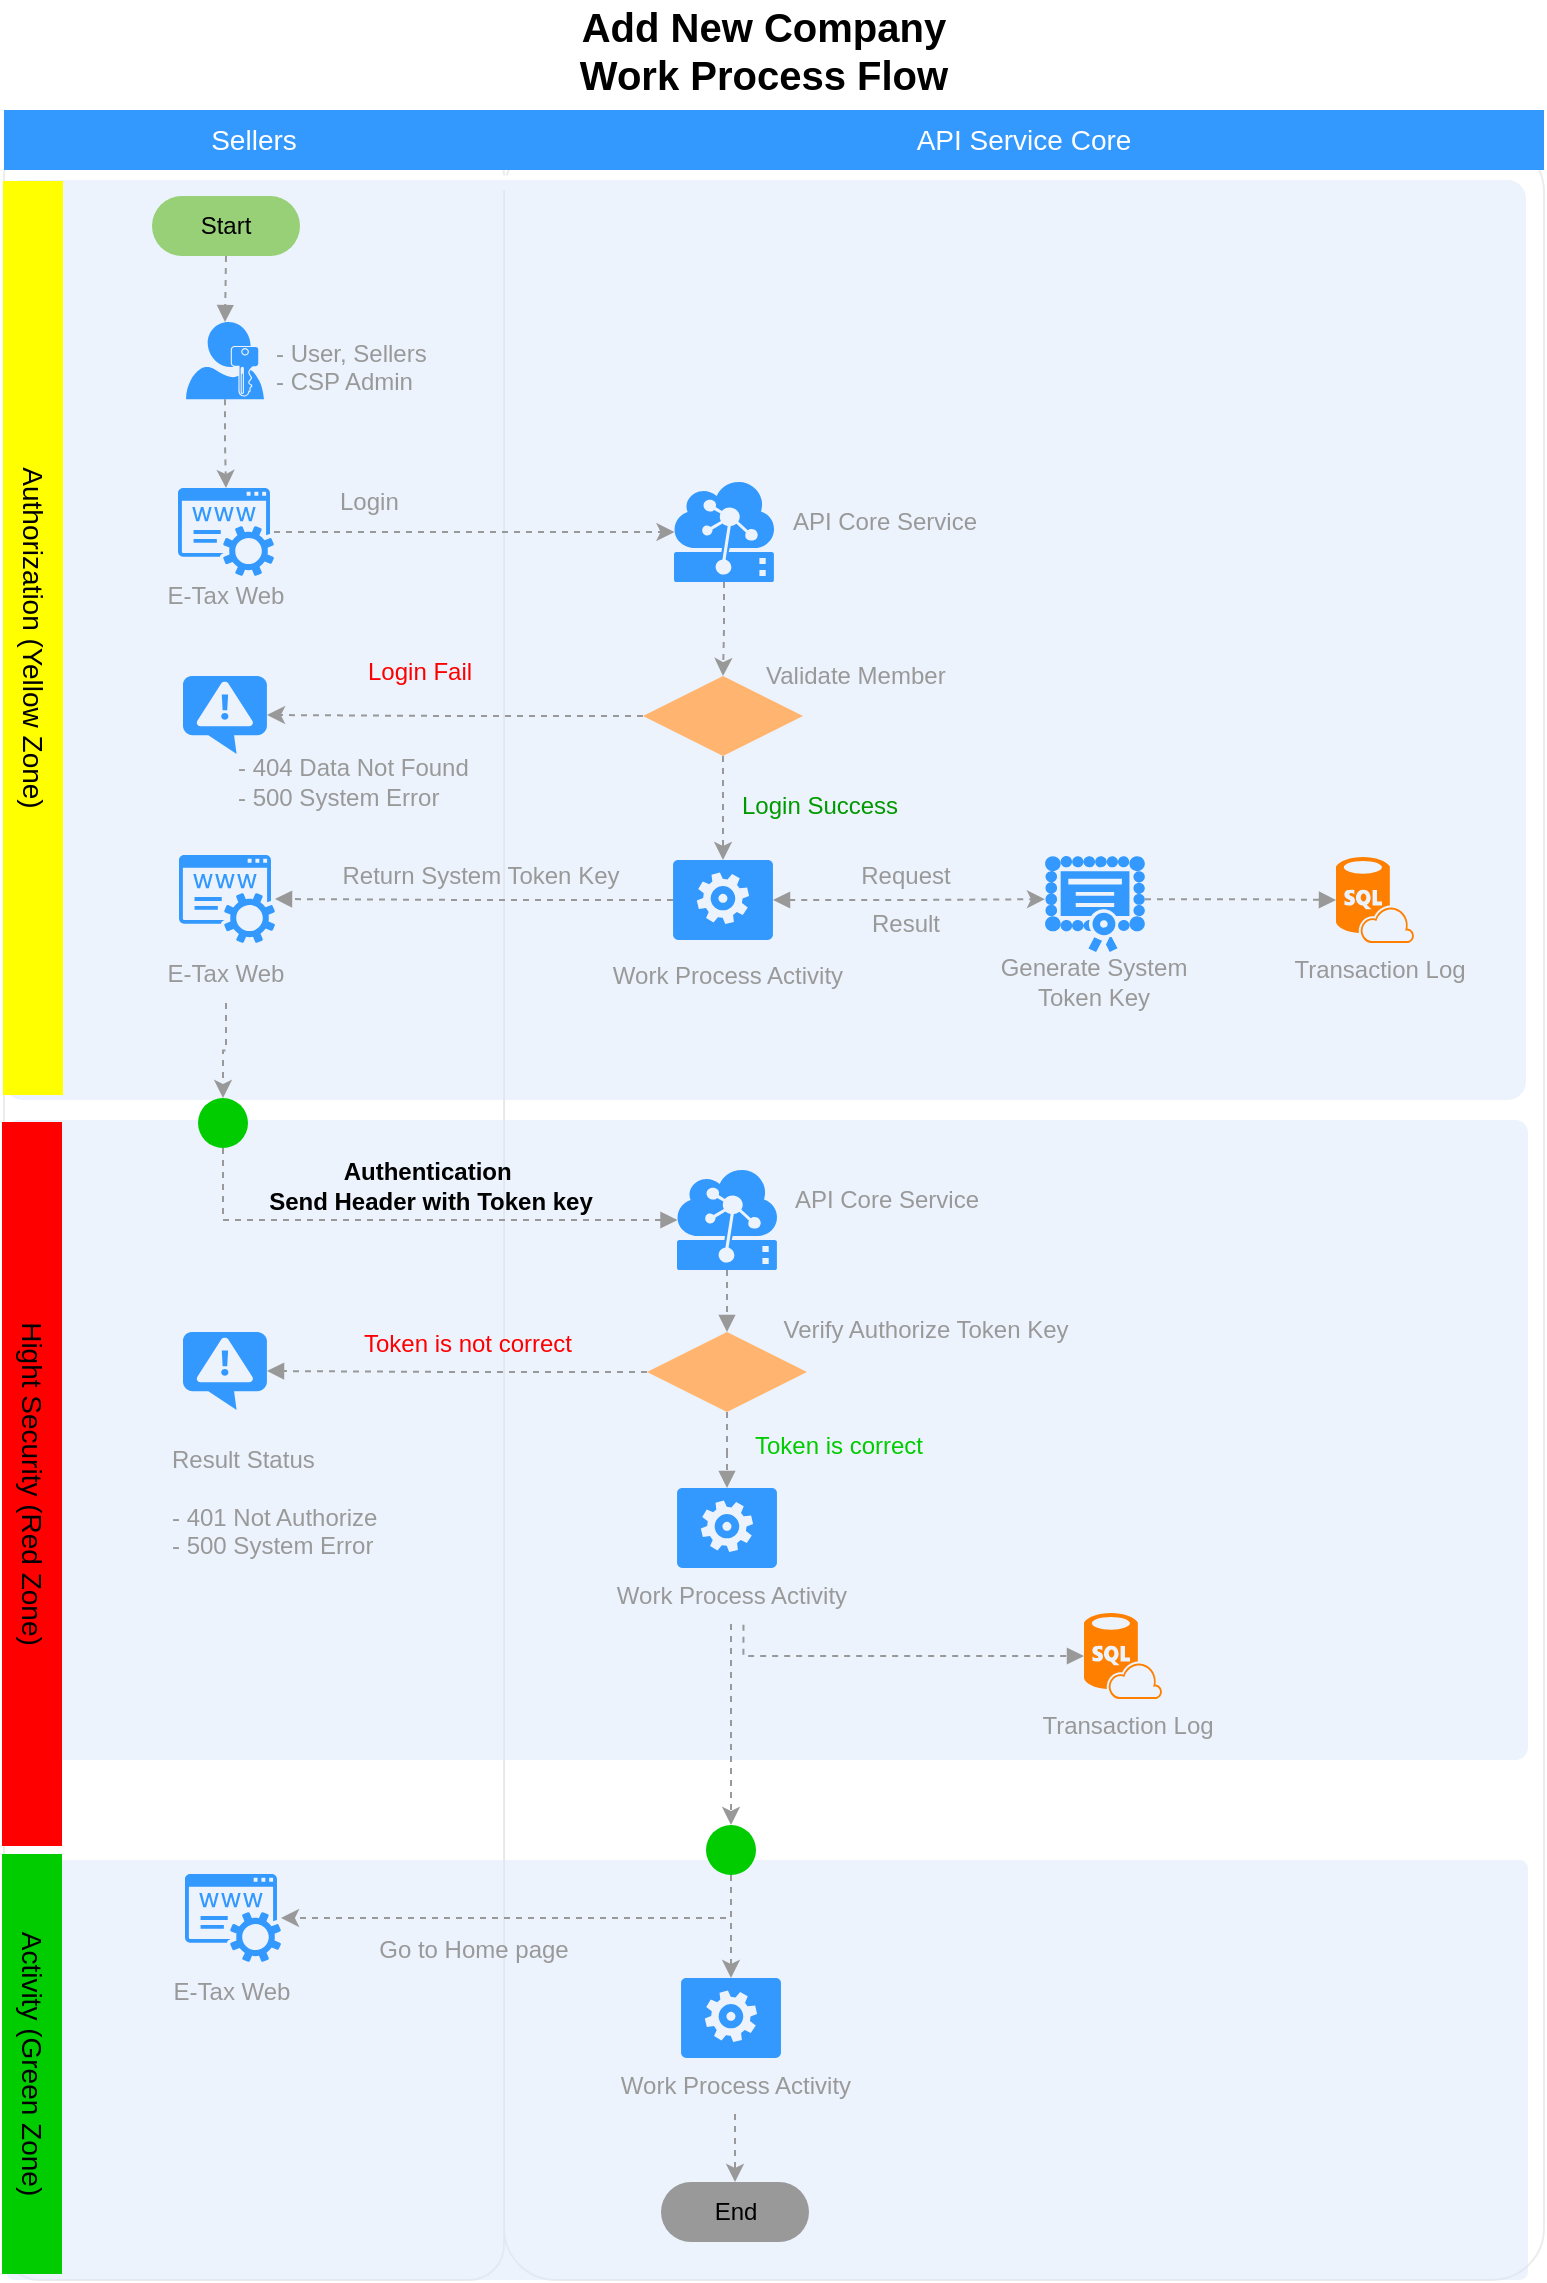 <mxfile version="10.8.0" type="github"><diagram id="Dl1dfu2-kZtuIZShn5Po" name="Page-1"><mxGraphModel dx="1220" dy="634" grid="1" gridSize="10" guides="1" tooltips="1" connect="1" arrows="1" fold="1" page="1" pageScale="1" pageWidth="827" pageHeight="1169" math="0" shadow="0"><root><mxCell id="0"/><mxCell id="1" parent="0"/><mxCell id="MPpWoLdECN-E_9_tOk1U-1" value="" style="rounded=1;whiteSpace=wrap;html=1;strokeColor=#E6E6E6;strokeWidth=1;fillColor=#FFFFFF;fontFamily=Helvetica;fontSize=14;fontColor=#FFB366;opacity=75;verticalAlign=top;fontStyle=1;arcSize=5;" vertex="1" parent="1"><mxGeometry x="290" y="80" width="520" height="1070" as="geometry"/></mxCell><mxCell id="MPpWoLdECN-E_9_tOk1U-2" value="" style="rounded=1;whiteSpace=wrap;html=1;strokeColor=#E6E6E6;strokeWidth=1;fillColor=#FFFFFF;fontFamily=Helvetica;fontSize=14;fontColor=#FFB366;opacity=75;verticalAlign=top;fontStyle=1;arcSize=7;" vertex="1" parent="1"><mxGeometry x="40" y="80" width="250" height="1070" as="geometry"/></mxCell><mxCell id="MPpWoLdECN-E_9_tOk1U-3" value="" style="shape=mxgraph.arrows.two_way_arrow_horizontal;html=1;verticalLabelPosition=bottom;verticalAlign=top;strokeWidth=2;strokeColor=none;dashed=1;fillColor=#FFFFFF;fontFamily=Verdana;fontSize=12;fontColor=#00BEF2" vertex="1" parent="1"><mxGeometry x="255.5" y="94" width="67" height="15" as="geometry"/></mxCell><mxCell id="MPpWoLdECN-E_9_tOk1U-4" value="" style="rounded=1;whiteSpace=wrap;html=1;strokeColor=none;strokeWidth=1;fillColor=#dae8fc;fontSize=12;align=center;arcSize=2;opacity=50;" vertex="1" parent="1"><mxGeometry x="41" y="940" width="761" height="210" as="geometry"/></mxCell><mxCell id="MPpWoLdECN-E_9_tOk1U-5" value="" style="rounded=1;whiteSpace=wrap;html=1;strokeColor=none;strokeWidth=1;fillColor=#dae8fc;fontSize=12;align=center;arcSize=2;opacity=50;" vertex="1" parent="1"><mxGeometry x="41" y="570" width="761" height="320" as="geometry"/></mxCell><mxCell id="MPpWoLdECN-E_9_tOk1U-6" value="" style="rounded=1;whiteSpace=wrap;html=1;strokeColor=none;strokeWidth=1;fillColor=#dae8fc;fontSize=12;align=center;arcSize=2;opacity=50;" vertex="1" parent="1"><mxGeometry x="40" y="100" width="761" height="460" as="geometry"/></mxCell><mxCell id="MPpWoLdECN-E_9_tOk1U-7" value="Add New Company&lt;br&gt;Work Process Flow" style="text;html=1;strokeColor=none;fillColor=none;align=center;verticalAlign=middle;whiteSpace=wrap;rounded=0;fontStyle=1;fontSize=20;" vertex="1" parent="1"><mxGeometry x="290" y="10" width="260" height="50" as="geometry"/></mxCell><mxCell id="MPpWoLdECN-E_9_tOk1U-8" style="edgeStyle=orthogonalEdgeStyle;rounded=0;orthogonalLoop=1;jettySize=auto;html=1;exitX=0.5;exitY=1;exitDx=0;exitDy=0;exitPerimeter=0;entryX=0.5;entryY=0;entryDx=0;entryDy=0;dashed=1;startArrow=none;startFill=0;endArrow=block;endFill=1;strokeColor=#999999;" edge="1" parent="1" source="MPpWoLdECN-E_9_tOk1U-9" target="MPpWoLdECN-E_9_tOk1U-48"><mxGeometry relative="1" as="geometry"/></mxCell><mxCell id="MPpWoLdECN-E_9_tOk1U-9" value="" style="shadow=0;dashed=0;html=1;strokeColor=none;labelPosition=center;verticalLabelPosition=bottom;verticalAlign=top;align=center;shape=mxgraph.mscae.cloud.iot_edge;fillColor=#3399FF;pointerEvents=1;fontSize=12;fontColor=#999999;" vertex="1" parent="1"><mxGeometry x="376.5" y="595" width="50" height="50" as="geometry"/></mxCell><mxCell id="MPpWoLdECN-E_9_tOk1U-10" value="" style="verticalLabelPosition=bottom;html=1;verticalAlign=top;align=center;strokeColor=none;fillColor=#3399FF;shape=mxgraph.azure.notification_topic;fontSize=12;fontColor=#999999;" vertex="1" parent="1"><mxGeometry x="129.5" y="676" width="42" height="39" as="geometry"/></mxCell><mxCell id="MPpWoLdECN-E_9_tOk1U-11" value="Result Status&lt;br&gt;&lt;br&gt;- 401 Not Authorize&lt;br&gt;- 500 System Error&lt;br&gt;" style="text;html=1;strokeColor=none;fillColor=none;align=left;verticalAlign=middle;whiteSpace=wrap;rounded=0;fontSize=12;fontColor=#999999;" vertex="1" parent="1"><mxGeometry x="122" y="722" width="143" height="77" as="geometry"/></mxCell><mxCell id="MPpWoLdECN-E_9_tOk1U-12" style="edgeStyle=orthogonalEdgeStyle;rounded=0;orthogonalLoop=1;jettySize=auto;html=1;fontSize=14;strokeColor=#999999;dashed=1;entryX=0.005;entryY=0.5;entryDx=0;entryDy=0;entryPerimeter=0;" edge="1" parent="1" source="MPpWoLdECN-E_9_tOk1U-70" target="MPpWoLdECN-E_9_tOk1U-20"><mxGeometry relative="1" as="geometry"><mxPoint x="521" y="303" as="targetPoint"/><mxPoint x="187" y="303" as="sourcePoint"/></mxGeometry></mxCell><mxCell id="MPpWoLdECN-E_9_tOk1U-13" value="Login" style="text;html=1;strokeColor=none;fillColor=none;align=left;verticalAlign=middle;whiteSpace=wrap;rounded=0;fontSize=12;fontColor=#999999;" vertex="1" parent="1"><mxGeometry x="205.5" y="251" width="59" height="20" as="geometry"/></mxCell><mxCell id="MPpWoLdECN-E_9_tOk1U-14" style="edgeStyle=orthogonalEdgeStyle;rounded=0;orthogonalLoop=1;jettySize=auto;html=1;exitX=0.5;exitY=1;exitDx=0;exitDy=0;dashed=1;strokeColor=#999999;exitPerimeter=0;" edge="1" parent="1" source="MPpWoLdECN-E_9_tOk1U-24" target="MPpWoLdECN-E_9_tOk1U-70"><mxGeometry relative="1" as="geometry"><mxPoint x="151" y="259" as="sourcePoint"/><mxPoint x="151" y="315" as="targetPoint"/></mxGeometry></mxCell><mxCell id="MPpWoLdECN-E_9_tOk1U-15" value="" style="group" vertex="1" connectable="0" parent="1"><mxGeometry x="675" y="428.5" width="108" height="79" as="geometry"/></mxCell><mxCell id="MPpWoLdECN-E_9_tOk1U-16" value="" style="group" vertex="1" connectable="0" parent="MPpWoLdECN-E_9_tOk1U-15"><mxGeometry width="108" height="79" as="geometry"/></mxCell><mxCell id="MPpWoLdECN-E_9_tOk1U-17" value="Transaction Log" style="text;html=1;strokeColor=none;fillColor=none;align=center;verticalAlign=middle;whiteSpace=wrap;rounded=0;fontSize=12;fontColor=#999999;" vertex="1" parent="MPpWoLdECN-E_9_tOk1U-16"><mxGeometry x="-1" y="52" width="108" height="29" as="geometry"/></mxCell><mxCell id="MPpWoLdECN-E_9_tOk1U-18" value="" style="verticalLabelPosition=bottom;html=1;verticalAlign=top;align=center;strokeColor=none;fillColor=#FF8000;shape=mxgraph.azure.sql_database_sql_azure;fontSize=12;fontColor=#999999;" vertex="1" parent="MPpWoLdECN-E_9_tOk1U-16"><mxGeometry x="31" y="10" width="39" height="43" as="geometry"/></mxCell><mxCell id="MPpWoLdECN-E_9_tOk1U-19" style="edgeStyle=orthogonalEdgeStyle;rounded=0;orthogonalLoop=1;jettySize=auto;html=1;exitX=0.5;exitY=1;exitDx=0;exitDy=0;exitPerimeter=0;entryX=0.5;entryY=0;entryDx=0;entryDy=0;dashed=1;strokeColor=#999999;" edge="1" parent="1" source="MPpWoLdECN-E_9_tOk1U-20" target="MPpWoLdECN-E_9_tOk1U-74"><mxGeometry relative="1" as="geometry"/></mxCell><mxCell id="MPpWoLdECN-E_9_tOk1U-20" value="" style="shadow=0;dashed=0;html=1;strokeColor=none;labelPosition=center;verticalLabelPosition=bottom;verticalAlign=top;align=center;shape=mxgraph.mscae.cloud.iot_edge;fillColor=#3399FF;pointerEvents=1;fontSize=12;fontColor=#999999;" vertex="1" parent="1"><mxGeometry x="375" y="251" width="50" height="50" as="geometry"/></mxCell><mxCell id="MPpWoLdECN-E_9_tOk1U-21" value="API Core Service" style="text;html=1;strokeColor=none;fillColor=none;align=center;verticalAlign=middle;whiteSpace=wrap;rounded=0;fontSize=12;fontColor=#999999;" vertex="1" parent="1"><mxGeometry x="430" y="256.5" width="101" height="29" as="geometry"/></mxCell><mxCell id="MPpWoLdECN-E_9_tOk1U-22" value="" style="group" vertex="1" connectable="0" parent="1"><mxGeometry x="131" y="171" width="162.5" height="50" as="geometry"/></mxCell><mxCell id="MPpWoLdECN-E_9_tOk1U-23" value="&lt;font color=&quot;#999999&quot; style=&quot;font-size: 12px&quot;&gt;- User, Sellers&lt;br&gt;- CSP Admin&lt;br&gt;&lt;br&gt;&lt;/font&gt;" style="text;html=1;strokeColor=none;fillColor=none;align=left;verticalAlign=middle;whiteSpace=wrap;rounded=0;fontSize=12;" vertex="1" parent="MPpWoLdECN-E_9_tOk1U-22"><mxGeometry x="42.5" y="10" width="120" height="40" as="geometry"/></mxCell><mxCell id="MPpWoLdECN-E_9_tOk1U-24" value="" style="pointerEvents=1;shadow=0;dashed=0;html=1;strokeColor=none;labelPosition=center;verticalLabelPosition=bottom;verticalAlign=top;align=center;shape=mxgraph.mscae.enterprise.user_permissions;fillColor=#3399FF;fontSize=14;" vertex="1" parent="MPpWoLdECN-E_9_tOk1U-22"><mxGeometry width="39" height="38.678" as="geometry"/></mxCell><mxCell id="MPpWoLdECN-E_9_tOk1U-25" value="" style="group" vertex="1" connectable="0" parent="1"><mxGeometry x="321.5" y="440" width="160" height="72" as="geometry"/></mxCell><mxCell id="MPpWoLdECN-E_9_tOk1U-26" value="" style="verticalLabelPosition=bottom;html=1;verticalAlign=top;align=center;strokeColor=none;fillColor=#3399FF;shape=mxgraph.azure.worker_role;fontSize=12;fontColor=#999999;" vertex="1" parent="MPpWoLdECN-E_9_tOk1U-25"><mxGeometry x="53" width="50" height="40" as="geometry"/></mxCell><mxCell id="MPpWoLdECN-E_9_tOk1U-27" value="Work Process Activity&lt;br&gt;" style="text;html=1;strokeColor=none;fillColor=none;align=center;verticalAlign=middle;whiteSpace=wrap;rounded=0;fontSize=12;fontColor=#999999;" vertex="1" parent="MPpWoLdECN-E_9_tOk1U-25"><mxGeometry y="43" width="160" height="29" as="geometry"/></mxCell><mxCell id="MPpWoLdECN-E_9_tOk1U-28" value="" style="group" vertex="1" connectable="0" parent="1"><mxGeometry x="527.5" y="431.5" width="114" height="81" as="geometry"/></mxCell><mxCell id="MPpWoLdECN-E_9_tOk1U-29" value="" style="group" vertex="1" connectable="0" parent="MPpWoLdECN-E_9_tOk1U-28"><mxGeometry width="114" height="81" as="geometry"/></mxCell><mxCell id="MPpWoLdECN-E_9_tOk1U-30" value="Generate System Token Key&lt;br&gt;" style="text;html=1;strokeColor=none;fillColor=none;align=center;verticalAlign=middle;whiteSpace=wrap;rounded=0;fontSize=12;fontColor=#999999;" vertex="1" parent="MPpWoLdECN-E_9_tOk1U-29"><mxGeometry y="54" width="114" height="30" as="geometry"/></mxCell><mxCell id="MPpWoLdECN-E_9_tOk1U-31" value="" style="pointerEvents=1;shadow=0;dashed=0;html=1;strokeColor=none;labelPosition=center;verticalLabelPosition=bottom;verticalAlign=top;align=center;shape=mxgraph.mscae.intune.inventory_license;fillColor=#3399FF;fontSize=14;" vertex="1" parent="MPpWoLdECN-E_9_tOk1U-28"><mxGeometry x="33" y="6.5" width="50" height="48" as="geometry"/></mxCell><mxCell id="MPpWoLdECN-E_9_tOk1U-32" style="edgeStyle=orthogonalEdgeStyle;rounded=0;orthogonalLoop=1;jettySize=auto;html=1;exitX=1;exitY=0.5;exitDx=0;exitDy=0;exitPerimeter=0;entryX=0;entryY=0.45;entryDx=0;entryDy=0;entryPerimeter=0;dashed=1;strokeColor=#999999;startArrow=block;startFill=1;" edge="1" parent="1" source="MPpWoLdECN-E_9_tOk1U-26" target="MPpWoLdECN-E_9_tOk1U-31"><mxGeometry relative="1" as="geometry"/></mxCell><mxCell id="MPpWoLdECN-E_9_tOk1U-33" value="Request" style="text;html=1;strokeColor=none;fillColor=none;align=center;verticalAlign=middle;whiteSpace=wrap;rounded=0;fontSize=12;fontColor=#999999;" vertex="1" parent="1"><mxGeometry x="461" y="438" width="60" height="20" as="geometry"/></mxCell><mxCell id="MPpWoLdECN-E_9_tOk1U-34" value="Result" style="text;html=1;strokeColor=none;fillColor=none;align=center;verticalAlign=middle;whiteSpace=wrap;rounded=0;fontSize=12;fontColor=#999999;" vertex="1" parent="1"><mxGeometry x="461" y="462" width="60" height="20" as="geometry"/></mxCell><mxCell id="MPpWoLdECN-E_9_tOk1U-35" style="edgeStyle=orthogonalEdgeStyle;rounded=0;orthogonalLoop=1;jettySize=auto;html=1;exitX=0;exitY=0.5;exitDx=0;exitDy=0;exitPerimeter=0;dashed=1;startArrow=none;startFill=0;strokeColor=#999999;endArrow=block;endFill=1;" edge="1" parent="1" source="MPpWoLdECN-E_9_tOk1U-26" target="MPpWoLdECN-E_9_tOk1U-37"><mxGeometry relative="1" as="geometry"><mxPoint x="171" y="460" as="targetPoint"/></mxGeometry></mxCell><mxCell id="MPpWoLdECN-E_9_tOk1U-36" value="" style="group" vertex="1" connectable="0" parent="1"><mxGeometry x="96" y="437.5" width="110" height="74" as="geometry"/></mxCell><mxCell id="MPpWoLdECN-E_9_tOk1U-37" value="" style="pointerEvents=1;shadow=0;dashed=0;html=1;strokeColor=none;fillColor=#3399FF;labelPosition=center;verticalLabelPosition=bottom;verticalAlign=top;outlineConnect=0;align=center;shape=mxgraph.office.services.registrar_service;" vertex="1" parent="MPpWoLdECN-E_9_tOk1U-36"><mxGeometry x="31.5" width="48" height="44" as="geometry"/></mxCell><mxCell id="MPpWoLdECN-E_9_tOk1U-38" value="E-Tax Web" style="text;html=1;strokeColor=none;fillColor=none;align=center;verticalAlign=middle;whiteSpace=wrap;rounded=0;fontSize=12;fontColor=#999999;" vertex="1" parent="MPpWoLdECN-E_9_tOk1U-36"><mxGeometry y="44" width="110" height="30" as="geometry"/></mxCell><mxCell id="MPpWoLdECN-E_9_tOk1U-39" value="Return System Token Key&lt;br&gt;" style="text;html=1;strokeColor=none;fillColor=none;align=center;verticalAlign=middle;whiteSpace=wrap;rounded=0;fontSize=12;fontColor=#999999;" vertex="1" parent="1"><mxGeometry x="188" y="435.5" width="181" height="24" as="geometry"/></mxCell><mxCell id="MPpWoLdECN-E_9_tOk1U-40" style="edgeStyle=orthogonalEdgeStyle;rounded=0;orthogonalLoop=1;jettySize=auto;html=1;exitX=0.5;exitY=1;exitDx=0;exitDy=0;entryX=0.005;entryY=0.5;entryDx=0;entryDy=0;dashed=1;startArrow=none;startFill=0;endArrow=block;endFill=1;strokeColor=#999999;entryPerimeter=0;" edge="1" parent="1" source="MPpWoLdECN-E_9_tOk1U-78" target="MPpWoLdECN-E_9_tOk1U-9"><mxGeometry relative="1" as="geometry"><mxPoint x="368" y="622" as="targetPoint"/></mxGeometry></mxCell><mxCell id="MPpWoLdECN-E_9_tOk1U-41" style="edgeStyle=orthogonalEdgeStyle;rounded=0;orthogonalLoop=1;jettySize=auto;html=1;exitX=1;exitY=0.45;exitDx=0;exitDy=0;exitPerimeter=0;entryX=0;entryY=0.5;entryDx=0;entryDy=0;entryPerimeter=0;dashed=1;startArrow=none;startFill=0;endArrow=block;endFill=1;strokeColor=#999999;" edge="1" parent="1" source="MPpWoLdECN-E_9_tOk1U-31" target="MPpWoLdECN-E_9_tOk1U-18"><mxGeometry relative="1" as="geometry"/></mxCell><mxCell id="MPpWoLdECN-E_9_tOk1U-42" value="" style="group" vertex="1" connectable="0" parent="1"><mxGeometry x="540" y="899.5" width="108" height="79" as="geometry"/></mxCell><mxCell id="MPpWoLdECN-E_9_tOk1U-43" value="" style="group" vertex="1" connectable="0" parent="MPpWoLdECN-E_9_tOk1U-42"><mxGeometry width="108" height="79" as="geometry"/></mxCell><mxCell id="MPpWoLdECN-E_9_tOk1U-44" value="Transaction Log" style="text;html=1;strokeColor=none;fillColor=none;align=center;verticalAlign=middle;whiteSpace=wrap;rounded=0;fontSize=12;fontColor=#999999;" vertex="1" parent="MPpWoLdECN-E_9_tOk1U-43"><mxGeometry x="8" y="-41" width="108" height="29" as="geometry"/></mxCell><mxCell id="MPpWoLdECN-E_9_tOk1U-45" value="" style="verticalLabelPosition=bottom;html=1;verticalAlign=top;align=center;strokeColor=none;fillColor=#FF8000;shape=mxgraph.azure.sql_database_sql_azure;fontSize=12;fontColor=#999999;" vertex="1" parent="MPpWoLdECN-E_9_tOk1U-43"><mxGeometry x="40" y="-83" width="39" height="43" as="geometry"/></mxCell><mxCell id="MPpWoLdECN-E_9_tOk1U-46" style="edgeStyle=orthogonalEdgeStyle;rounded=0;orthogonalLoop=1;jettySize=auto;html=1;exitX=0.5;exitY=1;exitDx=0;exitDy=0;dashed=1;startArrow=none;startFill=0;endArrow=block;endFill=1;strokeColor=#999999;" edge="1" parent="1" source="MPpWoLdECN-E_9_tOk1U-48" target="MPpWoLdECN-E_9_tOk1U-55"><mxGeometry relative="1" as="geometry"/></mxCell><mxCell id="MPpWoLdECN-E_9_tOk1U-47" style="edgeStyle=orthogonalEdgeStyle;rounded=0;orthogonalLoop=1;jettySize=auto;html=1;exitX=0;exitY=0.5;exitDx=0;exitDy=0;entryX=1;entryY=0.5;entryDx=0;entryDy=0;entryPerimeter=0;dashed=1;startArrow=none;startFill=0;endArrow=block;endFill=1;strokeColor=#999999;" edge="1" parent="1" source="MPpWoLdECN-E_9_tOk1U-48" target="MPpWoLdECN-E_9_tOk1U-10"><mxGeometry relative="1" as="geometry"/></mxCell><mxCell id="MPpWoLdECN-E_9_tOk1U-48" value="" style="rhombus;whiteSpace=wrap;html=1;strokeColor=none;strokeWidth=1;fillColor=#FFB570;fontSize=12;fontColor=#999999;align=left;" vertex="1" parent="1"><mxGeometry x="361.5" y="676" width="80" height="40" as="geometry"/></mxCell><mxCell id="MPpWoLdECN-E_9_tOk1U-49" value="Authentication&amp;nbsp;&lt;br&gt;Send Header with Token key&lt;br&gt;" style="text;html=1;strokeColor=none;fillColor=none;align=center;verticalAlign=middle;whiteSpace=wrap;rounded=0;fontSize=12;fontColor=#000000;fontStyle=1" vertex="1" parent="1"><mxGeometry x="157" y="586" width="193" height="34" as="geometry"/></mxCell><mxCell id="MPpWoLdECN-E_9_tOk1U-50" value="API Core Service" style="text;html=1;strokeColor=none;fillColor=none;align=center;verticalAlign=middle;whiteSpace=wrap;rounded=0;fontSize=12;fontColor=#999999;" vertex="1" parent="1"><mxGeometry x="431" y="595.5" width="101" height="29" as="geometry"/></mxCell><mxCell id="MPpWoLdECN-E_9_tOk1U-51" value="Token is correct" style="text;html=1;strokeColor=none;fillColor=none;align=center;verticalAlign=middle;whiteSpace=wrap;rounded=0;fontSize=12;fontColor=#00CC00;" vertex="1" parent="1"><mxGeometry x="407" y="718.5" width="101" height="29" as="geometry"/></mxCell><mxCell id="MPpWoLdECN-E_9_tOk1U-52" value="Verify Authorize Token Key" style="text;html=1;strokeColor=none;fillColor=none;align=center;verticalAlign=middle;whiteSpace=wrap;rounded=0;fontSize=12;fontColor=#999999;" vertex="1" parent="1"><mxGeometry x="421" y="660" width="160" height="29" as="geometry"/></mxCell><mxCell id="MPpWoLdECN-E_9_tOk1U-53" value="Token is not correct" style="text;html=1;strokeColor=none;fillColor=none;align=center;verticalAlign=middle;whiteSpace=wrap;rounded=0;fontSize=12;fontColor=#FF0000;" vertex="1" parent="1"><mxGeometry x="210" y="667" width="124" height="29" as="geometry"/></mxCell><mxCell id="MPpWoLdECN-E_9_tOk1U-54" value="" style="group" vertex="1" connectable="0" parent="1"><mxGeometry x="323.5" y="786" width="160" height="72" as="geometry"/></mxCell><mxCell id="MPpWoLdECN-E_9_tOk1U-55" value="" style="verticalLabelPosition=bottom;html=1;verticalAlign=top;align=center;strokeColor=none;fillColor=#3399FF;shape=mxgraph.azure.worker_role;fontSize=12;fontColor=#999999;" vertex="1" parent="MPpWoLdECN-E_9_tOk1U-54"><mxGeometry x="53" y="-32" width="50" height="40" as="geometry"/></mxCell><mxCell id="MPpWoLdECN-E_9_tOk1U-56" value="Work Process Activity&lt;br&gt;" style="text;html=1;strokeColor=none;fillColor=none;align=center;verticalAlign=middle;whiteSpace=wrap;rounded=0;fontSize=12;fontColor=#999999;" vertex="1" parent="MPpWoLdECN-E_9_tOk1U-54"><mxGeometry y="7" width="160" height="29" as="geometry"/></mxCell><mxCell id="MPpWoLdECN-E_9_tOk1U-57" style="edgeStyle=orthogonalEdgeStyle;rounded=0;orthogonalLoop=1;jettySize=auto;html=1;exitX=0.539;exitY=1.013;exitDx=0;exitDy=0;entryX=0;entryY=0.5;entryDx=0;entryDy=0;entryPerimeter=0;dashed=1;startArrow=none;startFill=0;endArrow=block;endFill=1;strokeColor=#999999;exitPerimeter=0;" edge="1" parent="1" source="MPpWoLdECN-E_9_tOk1U-56" target="MPpWoLdECN-E_9_tOk1U-45"><mxGeometry relative="1" as="geometry"><Array as="points"><mxPoint x="410" y="838"/></Array></mxGeometry></mxCell><mxCell id="MPpWoLdECN-E_9_tOk1U-58" value="" style="group" vertex="1" connectable="0" parent="1"><mxGeometry x="99" y="947" width="110" height="74" as="geometry"/></mxCell><mxCell id="MPpWoLdECN-E_9_tOk1U-59" value="" style="pointerEvents=1;shadow=0;dashed=0;html=1;strokeColor=none;fillColor=#3399FF;labelPosition=center;verticalLabelPosition=bottom;verticalAlign=top;outlineConnect=0;align=center;shape=mxgraph.office.services.registrar_service;" vertex="1" parent="MPpWoLdECN-E_9_tOk1U-58"><mxGeometry x="31.5" width="48" height="44" as="geometry"/></mxCell><mxCell id="MPpWoLdECN-E_9_tOk1U-60" value="E-Tax Web" style="text;html=1;strokeColor=none;fillColor=none;align=center;verticalAlign=middle;whiteSpace=wrap;rounded=0;fontSize=12;fontColor=#999999;" vertex="1" parent="MPpWoLdECN-E_9_tOk1U-58"><mxGeometry y="44" width="110" height="30" as="geometry"/></mxCell><mxCell id="MPpWoLdECN-E_9_tOk1U-61" value="Go to Home page" style="text;html=1;strokeColor=none;fillColor=none;align=center;verticalAlign=middle;whiteSpace=wrap;rounded=0;fontSize=12;fontColor=#999999;" vertex="1" parent="1"><mxGeometry x="212.5" y="970" width="124" height="29" as="geometry"/></mxCell><mxCell id="MPpWoLdECN-E_9_tOk1U-62" value="End" style="rounded=1;whiteSpace=wrap;html=1;fontColor=#000000;align=center;arcSize=50;labelBackgroundColor=none;fillColor=#999999;strokeColor=none;" vertex="1" parent="1"><mxGeometry x="368.5" y="1101" width="74" height="30" as="geometry"/></mxCell><mxCell id="MPpWoLdECN-E_9_tOk1U-63" style="edgeStyle=orthogonalEdgeStyle;rounded=0;orthogonalLoop=1;jettySize=auto;html=1;exitX=0.5;exitY=1;exitDx=0;exitDy=0;entryX=0.5;entryY=0;entryDx=0;entryDy=0;entryPerimeter=0;dashed=1;startArrow=none;startFill=0;endArrow=block;endFill=1;strokeColor=#999999;fontColor=#000000;" edge="1" parent="1" source="MPpWoLdECN-E_9_tOk1U-64" target="MPpWoLdECN-E_9_tOk1U-24"><mxGeometry relative="1" as="geometry"/></mxCell><mxCell id="MPpWoLdECN-E_9_tOk1U-64" value="Start" style="rounded=1;whiteSpace=wrap;html=1;fontColor=#000000;align=center;arcSize=50;labelBackgroundColor=none;fillColor=#97D077;strokeColor=none;" vertex="1" parent="1"><mxGeometry x="114" y="108" width="74" height="30" as="geometry"/></mxCell><mxCell id="MPpWoLdECN-E_9_tOk1U-65" value="Login Success&lt;br&gt;" style="text;html=1;strokeColor=none;fillColor=none;align=left;verticalAlign=middle;whiteSpace=wrap;rounded=0;fontSize=12;fontColor=#009900;" vertex="1" parent="1"><mxGeometry x="407" y="396" width="102" height="34" as="geometry"/></mxCell><mxCell id="MPpWoLdECN-E_9_tOk1U-66" style="edgeStyle=orthogonalEdgeStyle;rounded=0;orthogonalLoop=1;jettySize=auto;html=1;exitX=0.5;exitY=1;exitDx=0;exitDy=0;strokeColor=#999999;dashed=1;" edge="1" parent="1" source="MPpWoLdECN-E_9_tOk1U-86" target="MPpWoLdECN-E_9_tOk1U-59"><mxGeometry relative="1" as="geometry"><Array as="points"><mxPoint x="404" y="969"/></Array></mxGeometry></mxCell><mxCell id="MPpWoLdECN-E_9_tOk1U-67" style="edgeStyle=orthogonalEdgeStyle;rounded=0;orthogonalLoop=1;jettySize=auto;html=1;exitX=0.5;exitY=1;exitDx=0;exitDy=0;entryX=0.5;entryY=0;entryDx=0;entryDy=0;dashed=1;strokeColor=#999999;" edge="1" parent="1" source="MPpWoLdECN-E_9_tOk1U-86" target="MPpWoLdECN-E_9_tOk1U-86"><mxGeometry relative="1" as="geometry"><mxPoint x="404" y="997" as="targetPoint"/></mxGeometry></mxCell><mxCell id="MPpWoLdECN-E_9_tOk1U-68" value="Hight Security (Red Zone)" style="whiteSpace=wrap;html=1;dashed=1;strokeColor=none;strokeWidth=2;fillColor=#FF0000;fontFamily=Helvetica;fontSize=14;fontColor=#000000;fontStyle=0;rotation=90;" vertex="1" parent="1"><mxGeometry x="-127" y="737" width="362" height="30" as="geometry"/></mxCell><mxCell id="MPpWoLdECN-E_9_tOk1U-69" value="" style="group" vertex="1" connectable="0" parent="1"><mxGeometry x="95.5" y="254" width="110" height="69" as="geometry"/></mxCell><mxCell id="MPpWoLdECN-E_9_tOk1U-70" value="" style="pointerEvents=1;shadow=0;dashed=0;html=1;strokeColor=none;fillColor=#3399FF;labelPosition=center;verticalLabelPosition=bottom;verticalAlign=top;outlineConnect=0;align=center;shape=mxgraph.office.services.registrar_service;" vertex="1" parent="MPpWoLdECN-E_9_tOk1U-69"><mxGeometry x="31.5" width="48" height="44" as="geometry"/></mxCell><mxCell id="MPpWoLdECN-E_9_tOk1U-71" value="E-Tax Web" style="text;html=1;strokeColor=none;fillColor=none;align=center;verticalAlign=middle;whiteSpace=wrap;rounded=0;fontSize=12;fontColor=#999999;" vertex="1" parent="MPpWoLdECN-E_9_tOk1U-69"><mxGeometry y="39" width="110" height="30" as="geometry"/></mxCell><mxCell id="MPpWoLdECN-E_9_tOk1U-72" style="edgeStyle=orthogonalEdgeStyle;rounded=0;orthogonalLoop=1;jettySize=auto;html=1;exitX=0.5;exitY=1;exitDx=0;exitDy=0;entryX=0.5;entryY=0;entryDx=0;entryDy=0;entryPerimeter=0;dashed=1;strokeColor=#999999;fontColor=#00CC00;" edge="1" parent="1" source="MPpWoLdECN-E_9_tOk1U-74" target="MPpWoLdECN-E_9_tOk1U-26"><mxGeometry relative="1" as="geometry"/></mxCell><mxCell id="MPpWoLdECN-E_9_tOk1U-73" style="edgeStyle=orthogonalEdgeStyle;rounded=0;orthogonalLoop=1;jettySize=auto;html=1;exitX=0;exitY=0.5;exitDx=0;exitDy=0;entryX=1;entryY=0.5;entryDx=0;entryDy=0;entryPerimeter=0;dashed=1;strokeColor=#999999;fontColor=#00CC00;" edge="1" parent="1" source="MPpWoLdECN-E_9_tOk1U-74" target="MPpWoLdECN-E_9_tOk1U-75"><mxGeometry relative="1" as="geometry"/></mxCell><mxCell id="MPpWoLdECN-E_9_tOk1U-74" value="" style="rhombus;whiteSpace=wrap;html=1;strokeColor=none;strokeWidth=1;fillColor=#FFB570;fontSize=12;fontColor=#999999;align=left;" vertex="1" parent="1"><mxGeometry x="359.5" y="348" width="80" height="40" as="geometry"/></mxCell><mxCell id="MPpWoLdECN-E_9_tOk1U-75" value="" style="verticalLabelPosition=bottom;html=1;verticalAlign=top;align=center;strokeColor=none;fillColor=#3399FF;shape=mxgraph.azure.notification_topic;fontSize=12;fontColor=#999999;" vertex="1" parent="1"><mxGeometry x="129.5" y="348" width="42" height="39" as="geometry"/></mxCell><mxCell id="MPpWoLdECN-E_9_tOk1U-76" value="- 404 Data Not Found&lt;br&gt;- 500 System Error&lt;br&gt;" style="text;html=1;strokeColor=none;fillColor=none;align=left;verticalAlign=middle;whiteSpace=wrap;rounded=0;fontSize=12;fontColor=#999999;" vertex="1" parent="1"><mxGeometry x="155" y="383" width="143" height="35" as="geometry"/></mxCell><mxCell id="MPpWoLdECN-E_9_tOk1U-77" value="Validate Member&lt;br&gt;" style="text;html=1;strokeColor=none;fillColor=none;align=left;verticalAlign=middle;whiteSpace=wrap;rounded=0;fontSize=12;fontColor=#999999;" vertex="1" parent="1"><mxGeometry x="419" y="331" width="102" height="34" as="geometry"/></mxCell><mxCell id="MPpWoLdECN-E_9_tOk1U-78" value="" style="ellipse;whiteSpace=wrap;html=1;aspect=fixed;fillColor=#00CC00;fontColor=#000000;align=center;strokeColor=none;" vertex="1" parent="1"><mxGeometry x="137" y="559" width="25" height="25" as="geometry"/></mxCell><mxCell id="MPpWoLdECN-E_9_tOk1U-79" style="edgeStyle=orthogonalEdgeStyle;rounded=0;orthogonalLoop=1;jettySize=auto;html=1;exitX=0.5;exitY=1;exitDx=0;exitDy=0;entryX=0.5;entryY=0;entryDx=0;entryDy=0;dashed=1;strokeColor=#999999;fontColor=#000000;" edge="1" parent="1" source="MPpWoLdECN-E_9_tOk1U-38" target="MPpWoLdECN-E_9_tOk1U-78"><mxGeometry relative="1" as="geometry"/></mxCell><mxCell id="MPpWoLdECN-E_9_tOk1U-80" value="Activity (Green Zone)" style="whiteSpace=wrap;html=1;dashed=1;strokeColor=none;strokeWidth=2;fillColor=#00CC00;fontFamily=Helvetica;fontSize=14;fontColor=#000000;fontStyle=0;rotation=90;" vertex="1" parent="1"><mxGeometry x="-51" y="1027" width="210" height="30" as="geometry"/></mxCell><mxCell id="MPpWoLdECN-E_9_tOk1U-81" value="" style="group" vertex="1" connectable="0" parent="1"><mxGeometry x="325.5" y="999" width="160" height="68" as="geometry"/></mxCell><mxCell id="MPpWoLdECN-E_9_tOk1U-82" value="" style="verticalLabelPosition=bottom;html=1;verticalAlign=top;align=center;strokeColor=none;fillColor=#3399FF;shape=mxgraph.azure.worker_role;fontSize=12;fontColor=#999999;" vertex="1" parent="MPpWoLdECN-E_9_tOk1U-81"><mxGeometry x="53" width="50" height="40" as="geometry"/></mxCell><mxCell id="MPpWoLdECN-E_9_tOk1U-83" value="Work Process Activity&lt;br&gt;" style="text;html=1;strokeColor=none;fillColor=none;align=center;verticalAlign=middle;whiteSpace=wrap;rounded=0;fontSize=12;fontColor=#999999;" vertex="1" parent="MPpWoLdECN-E_9_tOk1U-81"><mxGeometry y="39" width="160" height="29" as="geometry"/></mxCell><mxCell id="MPpWoLdECN-E_9_tOk1U-84" style="edgeStyle=orthogonalEdgeStyle;rounded=0;orthogonalLoop=1;jettySize=auto;html=1;exitX=0.5;exitY=1;exitDx=0;exitDy=0;entryX=0.5;entryY=0;entryDx=0;entryDy=0;strokeColor=#999999;dashed=1;" edge="1" parent="1" source="MPpWoLdECN-E_9_tOk1U-83" target="MPpWoLdECN-E_9_tOk1U-62"><mxGeometry relative="1" as="geometry"/></mxCell><mxCell id="MPpWoLdECN-E_9_tOk1U-85" style="edgeStyle=orthogonalEdgeStyle;rounded=0;orthogonalLoop=1;jettySize=auto;html=1;exitX=0.5;exitY=1;exitDx=0;exitDy=0;entryX=0.5;entryY=0;entryDx=0;entryDy=0;entryPerimeter=0;dashed=1;strokeColor=#999999;" edge="1" parent="1" source="MPpWoLdECN-E_9_tOk1U-86" target="MPpWoLdECN-E_9_tOk1U-82"><mxGeometry relative="1" as="geometry"/></mxCell><mxCell id="MPpWoLdECN-E_9_tOk1U-86" value="" style="ellipse;whiteSpace=wrap;html=1;aspect=fixed;fillColor=#00CC00;fontColor=#000000;align=center;strokeColor=none;" vertex="1" parent="1"><mxGeometry x="391" y="922.5" width="25" height="25" as="geometry"/></mxCell><mxCell id="MPpWoLdECN-E_9_tOk1U-87" style="edgeStyle=orthogonalEdgeStyle;rounded=0;orthogonalLoop=1;jettySize=auto;html=1;exitX=0.5;exitY=1;exitDx=0;exitDy=0;entryX=0.5;entryY=0;entryDx=0;entryDy=0;dashed=1;strokeColor=#999999;entryPerimeter=0;" edge="1" parent="1" source="MPpWoLdECN-E_9_tOk1U-56" target="MPpWoLdECN-E_9_tOk1U-86"><mxGeometry relative="1" as="geometry"><mxPoint x="404" y="851" as="sourcePoint"/><mxPoint x="404" y="999" as="targetPoint"/></mxGeometry></mxCell><mxCell id="MPpWoLdECN-E_9_tOk1U-88" value="Sellers" style="whiteSpace=wrap;html=1;dashed=1;strokeColor=none;strokeWidth=2;fillColor=#3399FF;fontFamily=Helvetica;fontSize=14;fontColor=#FFFFFF;fontStyle=0" vertex="1" parent="1"><mxGeometry x="40" y="65" width="250" height="30" as="geometry"/></mxCell><mxCell id="MPpWoLdECN-E_9_tOk1U-89" value="API Service Core" style="whiteSpace=wrap;html=1;dashed=1;strokeColor=none;strokeWidth=2;fillColor=#3399FF;fontFamily=Helvetica;fontSize=14;fontColor=#FFFFFF;fontStyle=0" vertex="1" parent="1"><mxGeometry x="290" y="65" width="520" height="30" as="geometry"/></mxCell><mxCell id="MPpWoLdECN-E_9_tOk1U-90" value="Authorization (Yellow Zone)" style="whiteSpace=wrap;html=1;dashed=1;strokeColor=none;strokeWidth=2;fillColor=#FFFF00;fontFamily=Helvetica;fontSize=14;fontColor=#000000;fontStyle=0;rotation=90;" vertex="1" parent="1"><mxGeometry x="-174" y="314" width="457" height="30" as="geometry"/></mxCell><mxCell id="MPpWoLdECN-E_9_tOk1U-91" value="Login Fail&lt;br&gt;" style="text;html=1;strokeColor=none;fillColor=none;align=left;verticalAlign=middle;whiteSpace=wrap;rounded=0;fontSize=12;fontColor=#FF0000;" vertex="1" parent="1"><mxGeometry x="219.5" y="329" width="102" height="34" as="geometry"/></mxCell></root></mxGraphModel></diagram></mxfile>